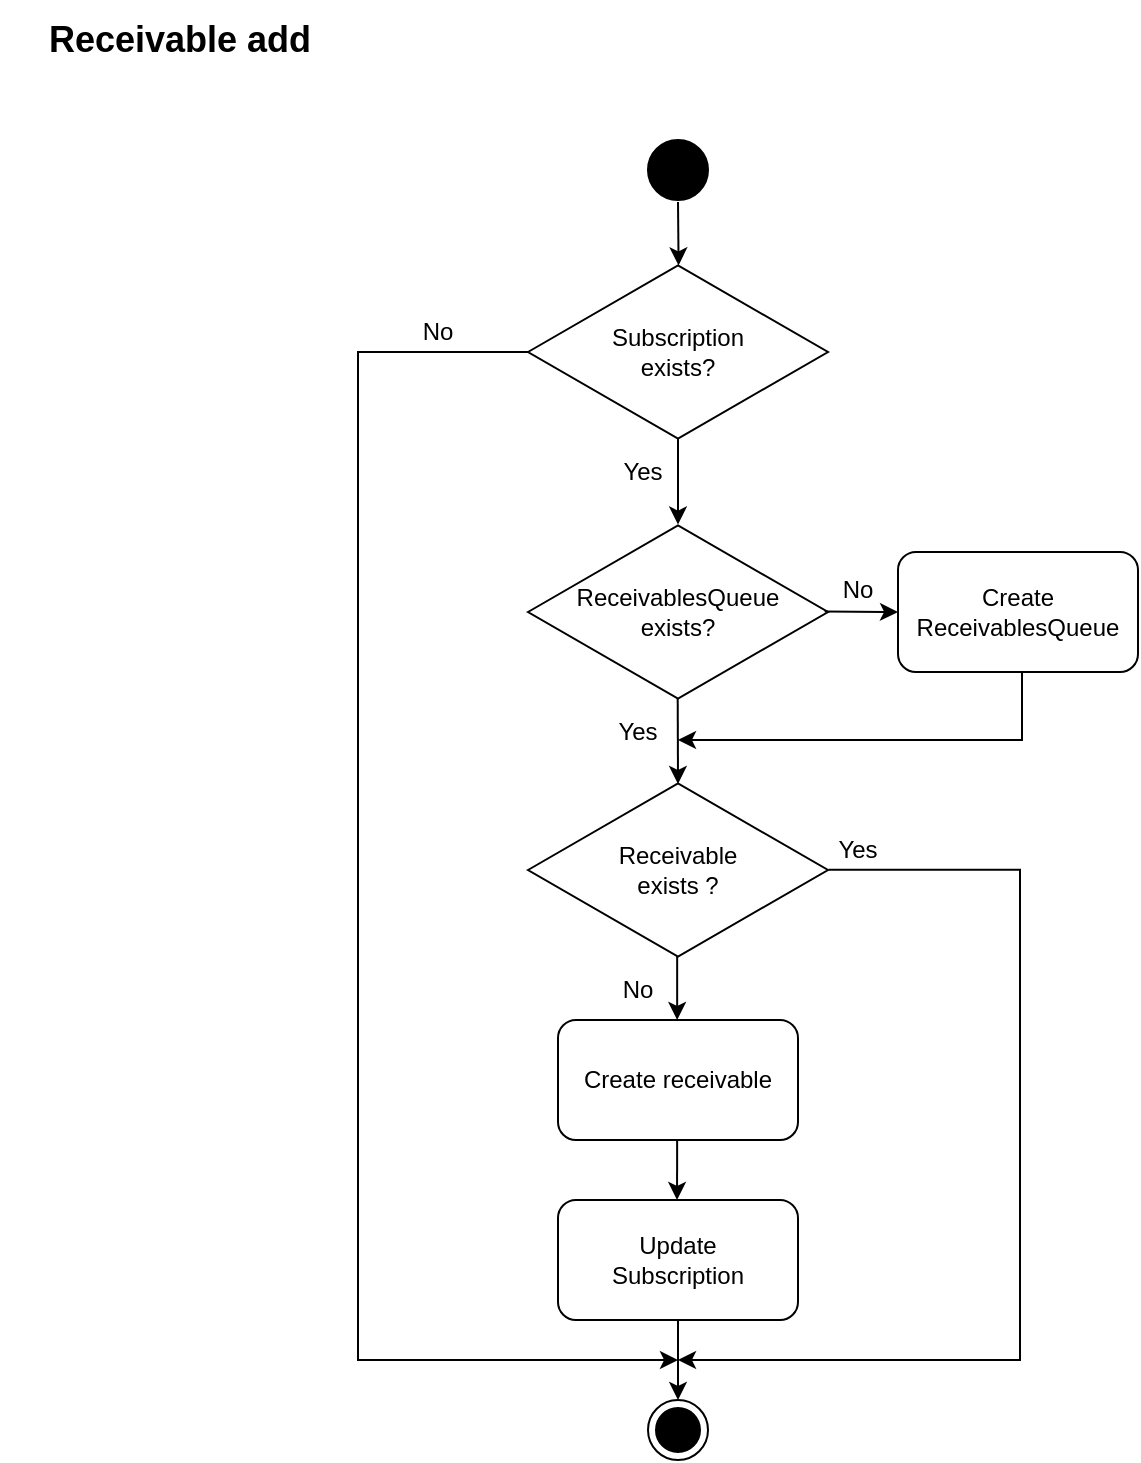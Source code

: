 <mxfile version="21.4.0" type="device">
  <diagram name="Page-1" id="lylsVwSWBb1AbmLA2EGd">
    <mxGraphModel dx="1276" dy="585" grid="1" gridSize="10" guides="1" tooltips="1" connect="1" arrows="1" fold="1" page="1" pageScale="1" pageWidth="827" pageHeight="1169" math="0" shadow="0">
      <root>
        <mxCell id="0" />
        <mxCell id="1" parent="0" />
        <mxCell id="7efEjGHA50Ozj_-Taf_o-1" value="&lt;span style=&quot;font-size: 18px;&quot;&gt;&lt;b&gt;Receivable add&lt;/b&gt;&lt;/span&gt;" style="text;html=1;strokeColor=none;fillColor=none;align=center;verticalAlign=middle;whiteSpace=wrap;rounded=0;" parent="1" vertex="1">
          <mxGeometry x="40" y="60" width="180" height="40" as="geometry" />
        </mxCell>
        <mxCell id="7efEjGHA50Ozj_-Taf_o-2" value="" style="ellipse;fillColor=strokeColor;html=1;" parent="1" vertex="1">
          <mxGeometry x="364" y="130" width="30" height="30" as="geometry" />
        </mxCell>
        <mxCell id="7efEjGHA50Ozj_-Taf_o-5" value="Subscription &lt;br&gt;exists?" style="html=1;whiteSpace=wrap;aspect=fixed;shape=isoRectangle;" parent="1" vertex="1">
          <mxGeometry x="304" y="191" width="150" height="90" as="geometry" />
        </mxCell>
        <mxCell id="7efEjGHA50Ozj_-Taf_o-6" value="ReceivablesQueue &lt;br&gt;exists?" style="html=1;whiteSpace=wrap;aspect=fixed;shape=isoRectangle;" parent="1" vertex="1">
          <mxGeometry x="304" y="321" width="150" height="90" as="geometry" />
        </mxCell>
        <mxCell id="7efEjGHA50Ozj_-Taf_o-7" value="" style="ellipse;html=1;shape=endState;fillColor=strokeColor;" parent="1" vertex="1">
          <mxGeometry x="364" y="760" width="30" height="30" as="geometry" />
        </mxCell>
        <mxCell id="7efEjGHA50Ozj_-Taf_o-8" value="Create ReceivablesQueue" style="rounded=1;whiteSpace=wrap;html=1;" parent="1" vertex="1">
          <mxGeometry x="489" y="336" width="120" height="60" as="geometry" />
        </mxCell>
        <mxCell id="7efEjGHA50Ozj_-Taf_o-9" value="" style="endArrow=classic;html=1;rounded=0;exitX=0.5;exitY=1;exitDx=0;exitDy=0;exitPerimeter=0;entryX=0.502;entryY=0.019;entryDx=0;entryDy=0;entryPerimeter=0;" parent="1" target="7efEjGHA50Ozj_-Taf_o-5" edge="1">
          <mxGeometry width="50" height="50" relative="1" as="geometry">
            <mxPoint x="379" y="161" as="sourcePoint" />
            <mxPoint x="379" y="190" as="targetPoint" />
          </mxGeometry>
        </mxCell>
        <mxCell id="7efEjGHA50Ozj_-Taf_o-10" value="" style="endArrow=classic;html=1;rounded=0;exitX=0.989;exitY=0.497;exitDx=0;exitDy=0;exitPerimeter=0;entryX=0;entryY=0.5;entryDx=0;entryDy=0;" parent="1" source="7efEjGHA50Ozj_-Taf_o-6" target="7efEjGHA50Ozj_-Taf_o-8" edge="1">
          <mxGeometry width="50" height="50" relative="1" as="geometry">
            <mxPoint x="209" y="290" as="sourcePoint" />
            <mxPoint x="259" y="240" as="targetPoint" />
          </mxGeometry>
        </mxCell>
        <mxCell id="7efEjGHA50Ozj_-Taf_o-11" value="Receivable&lt;br&gt;exists ?" style="html=1;whiteSpace=wrap;aspect=fixed;shape=isoRectangle;" parent="1" vertex="1">
          <mxGeometry x="304" y="450" width="150" height="90" as="geometry" />
        </mxCell>
        <mxCell id="7efEjGHA50Ozj_-Taf_o-12" value="" style="endArrow=classic;html=1;rounded=0;entryX=0.5;entryY=0.022;entryDx=0;entryDy=0;entryPerimeter=0;exitX=0.499;exitY=0.981;exitDx=0;exitDy=0;exitPerimeter=0;" parent="1" source="7efEjGHA50Ozj_-Taf_o-6" target="7efEjGHA50Ozj_-Taf_o-11" edge="1">
          <mxGeometry width="50" height="50" relative="1" as="geometry">
            <mxPoint x="379" y="410" as="sourcePoint" />
            <mxPoint x="378.58" y="450" as="targetPoint" />
          </mxGeometry>
        </mxCell>
        <mxCell id="7efEjGHA50Ozj_-Taf_o-13" value="No" style="text;html=1;strokeColor=none;fillColor=none;align=center;verticalAlign=middle;whiteSpace=wrap;rounded=0;" parent="1" vertex="1">
          <mxGeometry x="439" y="340" width="60" height="30" as="geometry" />
        </mxCell>
        <mxCell id="7efEjGHA50Ozj_-Taf_o-14" value="" style="endArrow=classic;html=1;rounded=0;exitX=0.002;exitY=0.5;exitDx=0;exitDy=0;exitPerimeter=0;edgeStyle=orthogonalEdgeStyle;" parent="1" source="7efEjGHA50Ozj_-Taf_o-5" edge="1">
          <mxGeometry width="50" height="50" relative="1" as="geometry">
            <mxPoint x="369" y="400" as="sourcePoint" />
            <mxPoint x="379" y="740" as="targetPoint" />
            <Array as="points">
              <mxPoint x="219" y="236" />
              <mxPoint x="219" y="740" />
            </Array>
          </mxGeometry>
        </mxCell>
        <mxCell id="7efEjGHA50Ozj_-Taf_o-15" value="Create receivable" style="rounded=1;whiteSpace=wrap;html=1;" parent="1" vertex="1">
          <mxGeometry x="319" y="570" width="120" height="60" as="geometry" />
        </mxCell>
        <mxCell id="7efEjGHA50Ozj_-Taf_o-16" value="" style="endArrow=classic;html=1;rounded=0;entryX=0.5;entryY=0;entryDx=0;entryDy=0;" parent="1" target="7efEjGHA50Ozj_-Taf_o-7" edge="1">
          <mxGeometry width="50" height="50" relative="1" as="geometry">
            <mxPoint x="379" y="720" as="sourcePoint" />
            <mxPoint x="419" y="420" as="targetPoint" />
          </mxGeometry>
        </mxCell>
        <mxCell id="7efEjGHA50Ozj_-Taf_o-17" value="No" style="text;html=1;strokeColor=none;fillColor=none;align=center;verticalAlign=middle;whiteSpace=wrap;rounded=0;" parent="1" vertex="1">
          <mxGeometry x="229" y="211" width="60" height="30" as="geometry" />
        </mxCell>
        <mxCell id="7efEjGHA50Ozj_-Taf_o-18" value="" style="endArrow=classic;html=1;rounded=0;entryX=0.5;entryY=0.014;entryDx=0;entryDy=0;entryPerimeter=0;exitX=0.5;exitY=0.981;exitDx=0;exitDy=0;exitPerimeter=0;" parent="1" source="7efEjGHA50Ozj_-Taf_o-5" target="7efEjGHA50Ozj_-Taf_o-6" edge="1">
          <mxGeometry width="50" height="50" relative="1" as="geometry">
            <mxPoint x="379" y="280" as="sourcePoint" />
            <mxPoint x="378.58" y="321" as="targetPoint" />
          </mxGeometry>
        </mxCell>
        <mxCell id="7efEjGHA50Ozj_-Taf_o-19" value="" style="endArrow=classic;html=1;rounded=0;exitX=0.5;exitY=1;exitDx=0;exitDy=0;edgeStyle=orthogonalEdgeStyle;" parent="1" source="7efEjGHA50Ozj_-Taf_o-8" edge="1">
          <mxGeometry width="50" height="50" relative="1" as="geometry">
            <mxPoint x="499" y="390" as="sourcePoint" />
            <mxPoint x="379" y="430" as="targetPoint" />
            <Array as="points">
              <mxPoint x="551" y="396" />
              <mxPoint x="551" y="430" />
            </Array>
          </mxGeometry>
        </mxCell>
        <mxCell id="7efEjGHA50Ozj_-Taf_o-20" value="Yes" style="text;html=1;strokeColor=none;fillColor=none;align=center;verticalAlign=middle;whiteSpace=wrap;rounded=0;" parent="1" vertex="1">
          <mxGeometry x="343" y="411" width="32" height="30" as="geometry" />
        </mxCell>
        <mxCell id="7efEjGHA50Ozj_-Taf_o-21" value="" style="endArrow=classic;html=1;rounded=0;exitX=0.5;exitY=1;exitDx=0;exitDy=0;exitPerimeter=0;entryX=0.502;entryY=0.019;entryDx=0;entryDy=0;entryPerimeter=0;" parent="1" edge="1">
          <mxGeometry width="50" height="50" relative="1" as="geometry">
            <mxPoint x="378.58" y="538" as="sourcePoint" />
            <mxPoint x="378.58" y="570" as="targetPoint" />
          </mxGeometry>
        </mxCell>
        <mxCell id="7efEjGHA50Ozj_-Taf_o-22" value="No" style="text;html=1;strokeColor=none;fillColor=none;align=center;verticalAlign=middle;whiteSpace=wrap;rounded=0;" parent="1" vertex="1">
          <mxGeometry x="329" y="540" width="60" height="30" as="geometry" />
        </mxCell>
        <mxCell id="7efEjGHA50Ozj_-Taf_o-23" value="" style="endArrow=classic;html=1;rounded=0;exitX=1.002;exitY=0.499;exitDx=0;exitDy=0;exitPerimeter=0;edgeStyle=orthogonalEdgeStyle;" parent="1" source="7efEjGHA50Ozj_-Taf_o-11" edge="1">
          <mxGeometry width="50" height="50" relative="1" as="geometry">
            <mxPoint x="499" y="390" as="sourcePoint" />
            <mxPoint x="379" y="740" as="targetPoint" />
            <Array as="points">
              <mxPoint x="550" y="495" />
              <mxPoint x="550" y="740" />
            </Array>
          </mxGeometry>
        </mxCell>
        <mxCell id="7efEjGHA50Ozj_-Taf_o-24" value="Update&lt;br&gt;Subscription" style="rounded=1;whiteSpace=wrap;html=1;" parent="1" vertex="1">
          <mxGeometry x="319" y="660" width="120" height="60" as="geometry" />
        </mxCell>
        <mxCell id="7efEjGHA50Ozj_-Taf_o-25" value="" style="endArrow=classic;html=1;rounded=0;exitX=0.5;exitY=1;exitDx=0;exitDy=0;exitPerimeter=0;entryX=0.496;entryY=0;entryDx=0;entryDy=0;entryPerimeter=0;" parent="1" target="7efEjGHA50Ozj_-Taf_o-24" edge="1">
          <mxGeometry width="50" height="50" relative="1" as="geometry">
            <mxPoint x="378.58" y="630" as="sourcePoint" />
            <mxPoint x="378.58" y="662" as="targetPoint" />
          </mxGeometry>
        </mxCell>
        <mxCell id="7efEjGHA50Ozj_-Taf_o-26" value="Yes" style="text;html=1;strokeColor=none;fillColor=none;align=center;verticalAlign=middle;whiteSpace=wrap;rounded=0;" parent="1" vertex="1">
          <mxGeometry x="439" y="470" width="60" height="30" as="geometry" />
        </mxCell>
        <mxCell id="7efEjGHA50Ozj_-Taf_o-27" value="Yes" style="text;html=1;strokeColor=none;fillColor=none;align=center;verticalAlign=middle;whiteSpace=wrap;rounded=0;" parent="1" vertex="1">
          <mxGeometry x="348" y="281" width="27" height="30" as="geometry" />
        </mxCell>
      </root>
    </mxGraphModel>
  </diagram>
</mxfile>
